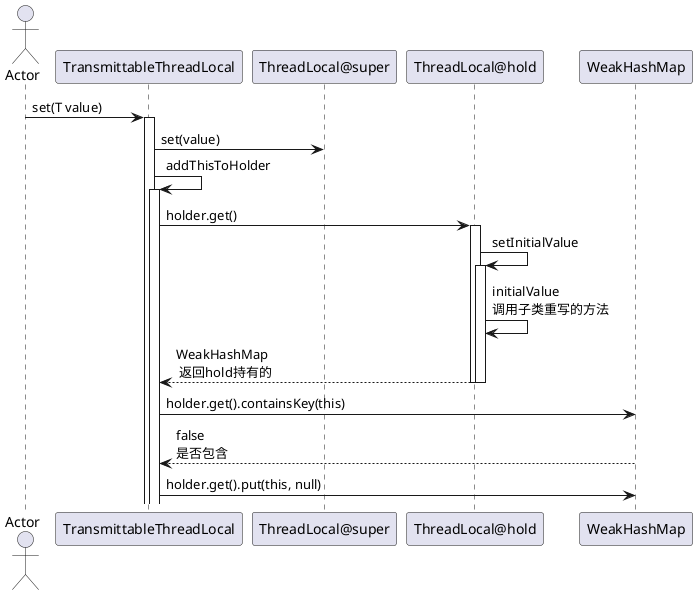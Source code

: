 @startuml

actor Actor
Actor -> TransmittableThreadLocal:set(T value)
activate TransmittableThreadLocal
TransmittableThreadLocal -> ThreadLocal@super:set(value)
TransmittableThreadLocal -> TransmittableThreadLocal:addThisToHolder
activate TransmittableThreadLocal
TransmittableThreadLocal-> ThreadLocal@hold:holder.get()
activate ThreadLocal@hold
ThreadLocal@hold->ThreadLocal@hold:setInitialValue
activate ThreadLocal@hold
ThreadLocal@hold->ThreadLocal@hold:initialValue\n调用子类重写的方法
ThreadLocal@hold-->TransmittableThreadLocal:WeakHashMap\n 返回hold持有的
deactivate ThreadLocal@hold
deactivate ThreadLocal@hold
TransmittableThreadLocal -> WeakHashMap:holder.get().containsKey(this)
WeakHashMap-->TransmittableThreadLocal:false\n是否包含
TransmittableThreadLocal -> WeakHashMap:holder.get().put(this, null)

@enduml
